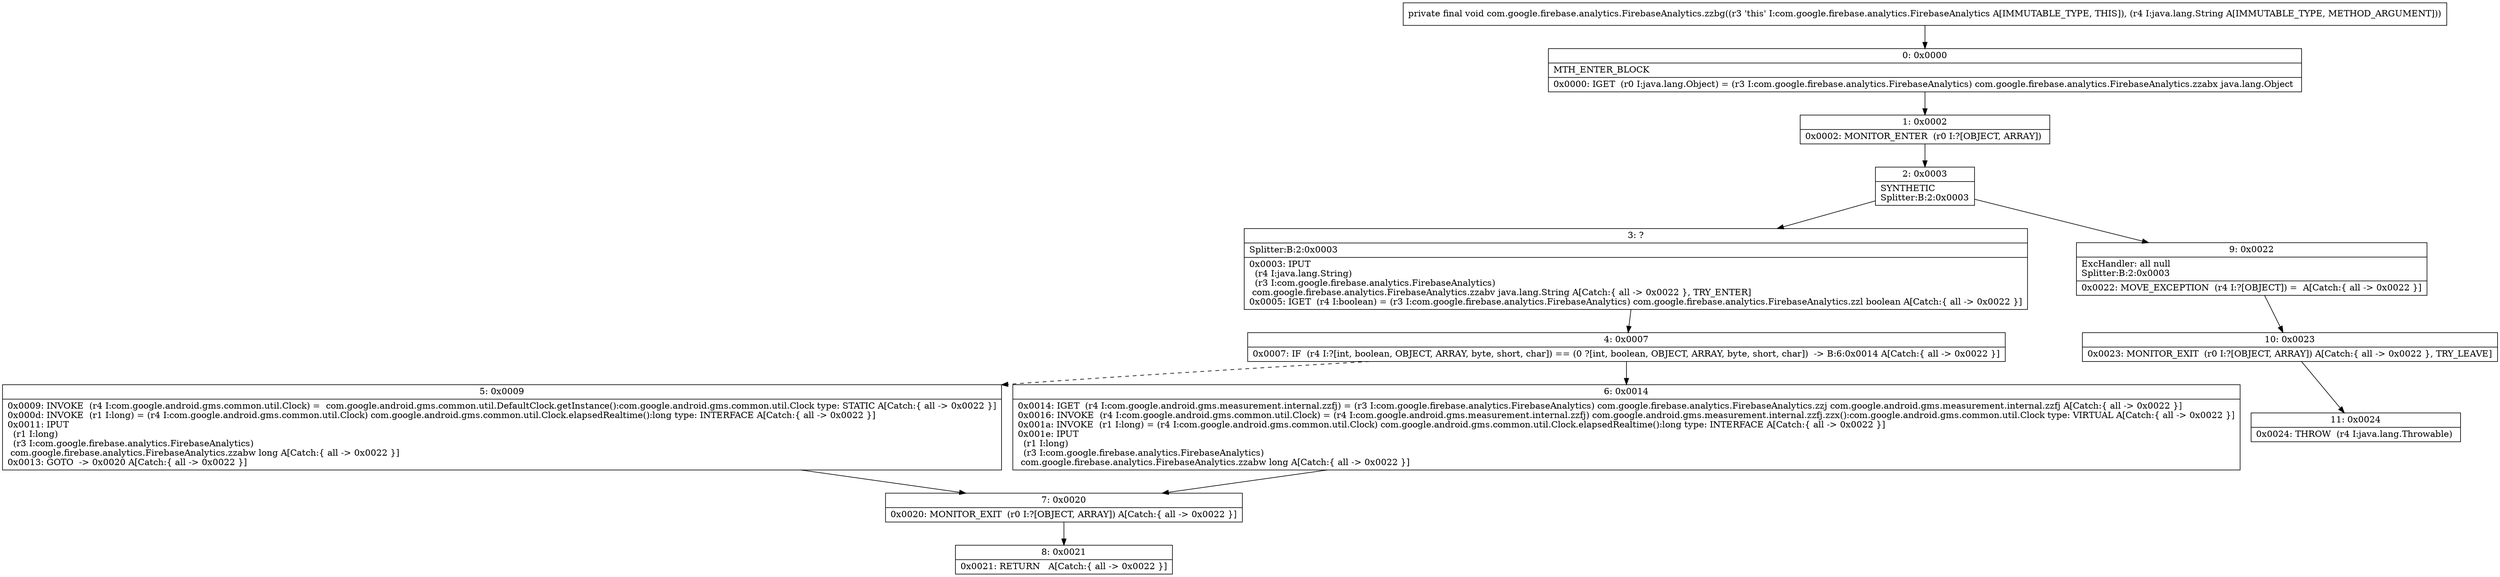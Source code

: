 digraph "CFG forcom.google.firebase.analytics.FirebaseAnalytics.zzbg(Ljava\/lang\/String;)V" {
Node_0 [shape=record,label="{0\:\ 0x0000|MTH_ENTER_BLOCK\l|0x0000: IGET  (r0 I:java.lang.Object) = (r3 I:com.google.firebase.analytics.FirebaseAnalytics) com.google.firebase.analytics.FirebaseAnalytics.zzabx java.lang.Object \l}"];
Node_1 [shape=record,label="{1\:\ 0x0002|0x0002: MONITOR_ENTER  (r0 I:?[OBJECT, ARRAY]) \l}"];
Node_2 [shape=record,label="{2\:\ 0x0003|SYNTHETIC\lSplitter:B:2:0x0003\l}"];
Node_3 [shape=record,label="{3\:\ ?|Splitter:B:2:0x0003\l|0x0003: IPUT  \l  (r4 I:java.lang.String)\l  (r3 I:com.google.firebase.analytics.FirebaseAnalytics)\l com.google.firebase.analytics.FirebaseAnalytics.zzabv java.lang.String A[Catch:\{ all \-\> 0x0022 \}, TRY_ENTER]\l0x0005: IGET  (r4 I:boolean) = (r3 I:com.google.firebase.analytics.FirebaseAnalytics) com.google.firebase.analytics.FirebaseAnalytics.zzl boolean A[Catch:\{ all \-\> 0x0022 \}]\l}"];
Node_4 [shape=record,label="{4\:\ 0x0007|0x0007: IF  (r4 I:?[int, boolean, OBJECT, ARRAY, byte, short, char]) == (0 ?[int, boolean, OBJECT, ARRAY, byte, short, char])  \-\> B:6:0x0014 A[Catch:\{ all \-\> 0x0022 \}]\l}"];
Node_5 [shape=record,label="{5\:\ 0x0009|0x0009: INVOKE  (r4 I:com.google.android.gms.common.util.Clock) =  com.google.android.gms.common.util.DefaultClock.getInstance():com.google.android.gms.common.util.Clock type: STATIC A[Catch:\{ all \-\> 0x0022 \}]\l0x000d: INVOKE  (r1 I:long) = (r4 I:com.google.android.gms.common.util.Clock) com.google.android.gms.common.util.Clock.elapsedRealtime():long type: INTERFACE A[Catch:\{ all \-\> 0x0022 \}]\l0x0011: IPUT  \l  (r1 I:long)\l  (r3 I:com.google.firebase.analytics.FirebaseAnalytics)\l com.google.firebase.analytics.FirebaseAnalytics.zzabw long A[Catch:\{ all \-\> 0x0022 \}]\l0x0013: GOTO  \-\> 0x0020 A[Catch:\{ all \-\> 0x0022 \}]\l}"];
Node_6 [shape=record,label="{6\:\ 0x0014|0x0014: IGET  (r4 I:com.google.android.gms.measurement.internal.zzfj) = (r3 I:com.google.firebase.analytics.FirebaseAnalytics) com.google.firebase.analytics.FirebaseAnalytics.zzj com.google.android.gms.measurement.internal.zzfj A[Catch:\{ all \-\> 0x0022 \}]\l0x0016: INVOKE  (r4 I:com.google.android.gms.common.util.Clock) = (r4 I:com.google.android.gms.measurement.internal.zzfj) com.google.android.gms.measurement.internal.zzfj.zzx():com.google.android.gms.common.util.Clock type: VIRTUAL A[Catch:\{ all \-\> 0x0022 \}]\l0x001a: INVOKE  (r1 I:long) = (r4 I:com.google.android.gms.common.util.Clock) com.google.android.gms.common.util.Clock.elapsedRealtime():long type: INTERFACE A[Catch:\{ all \-\> 0x0022 \}]\l0x001e: IPUT  \l  (r1 I:long)\l  (r3 I:com.google.firebase.analytics.FirebaseAnalytics)\l com.google.firebase.analytics.FirebaseAnalytics.zzabw long A[Catch:\{ all \-\> 0x0022 \}]\l}"];
Node_7 [shape=record,label="{7\:\ 0x0020|0x0020: MONITOR_EXIT  (r0 I:?[OBJECT, ARRAY]) A[Catch:\{ all \-\> 0x0022 \}]\l}"];
Node_8 [shape=record,label="{8\:\ 0x0021|0x0021: RETURN   A[Catch:\{ all \-\> 0x0022 \}]\l}"];
Node_9 [shape=record,label="{9\:\ 0x0022|ExcHandler: all null\lSplitter:B:2:0x0003\l|0x0022: MOVE_EXCEPTION  (r4 I:?[OBJECT]) =  A[Catch:\{ all \-\> 0x0022 \}]\l}"];
Node_10 [shape=record,label="{10\:\ 0x0023|0x0023: MONITOR_EXIT  (r0 I:?[OBJECT, ARRAY]) A[Catch:\{ all \-\> 0x0022 \}, TRY_LEAVE]\l}"];
Node_11 [shape=record,label="{11\:\ 0x0024|0x0024: THROW  (r4 I:java.lang.Throwable) \l}"];
MethodNode[shape=record,label="{private final void com.google.firebase.analytics.FirebaseAnalytics.zzbg((r3 'this' I:com.google.firebase.analytics.FirebaseAnalytics A[IMMUTABLE_TYPE, THIS]), (r4 I:java.lang.String A[IMMUTABLE_TYPE, METHOD_ARGUMENT])) }"];
MethodNode -> Node_0;
Node_0 -> Node_1;
Node_1 -> Node_2;
Node_2 -> Node_3;
Node_2 -> Node_9;
Node_3 -> Node_4;
Node_4 -> Node_5[style=dashed];
Node_4 -> Node_6;
Node_5 -> Node_7;
Node_6 -> Node_7;
Node_7 -> Node_8;
Node_9 -> Node_10;
Node_10 -> Node_11;
}


